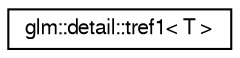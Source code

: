 digraph "Graphical Class Hierarchy"
{
  edge [fontname="FreeSans",fontsize="10",labelfontname="FreeSans",labelfontsize="10"];
  node [fontname="FreeSans",fontsize="10",shape=record];
  rankdir="LR";
  Node1 [label="glm::detail::tref1\< T \>",height=0.2,width=0.4,color="black", fillcolor="white", style="filled",URL="$d9/d33/structglm_1_1detail_1_1tref1.html"];
}
